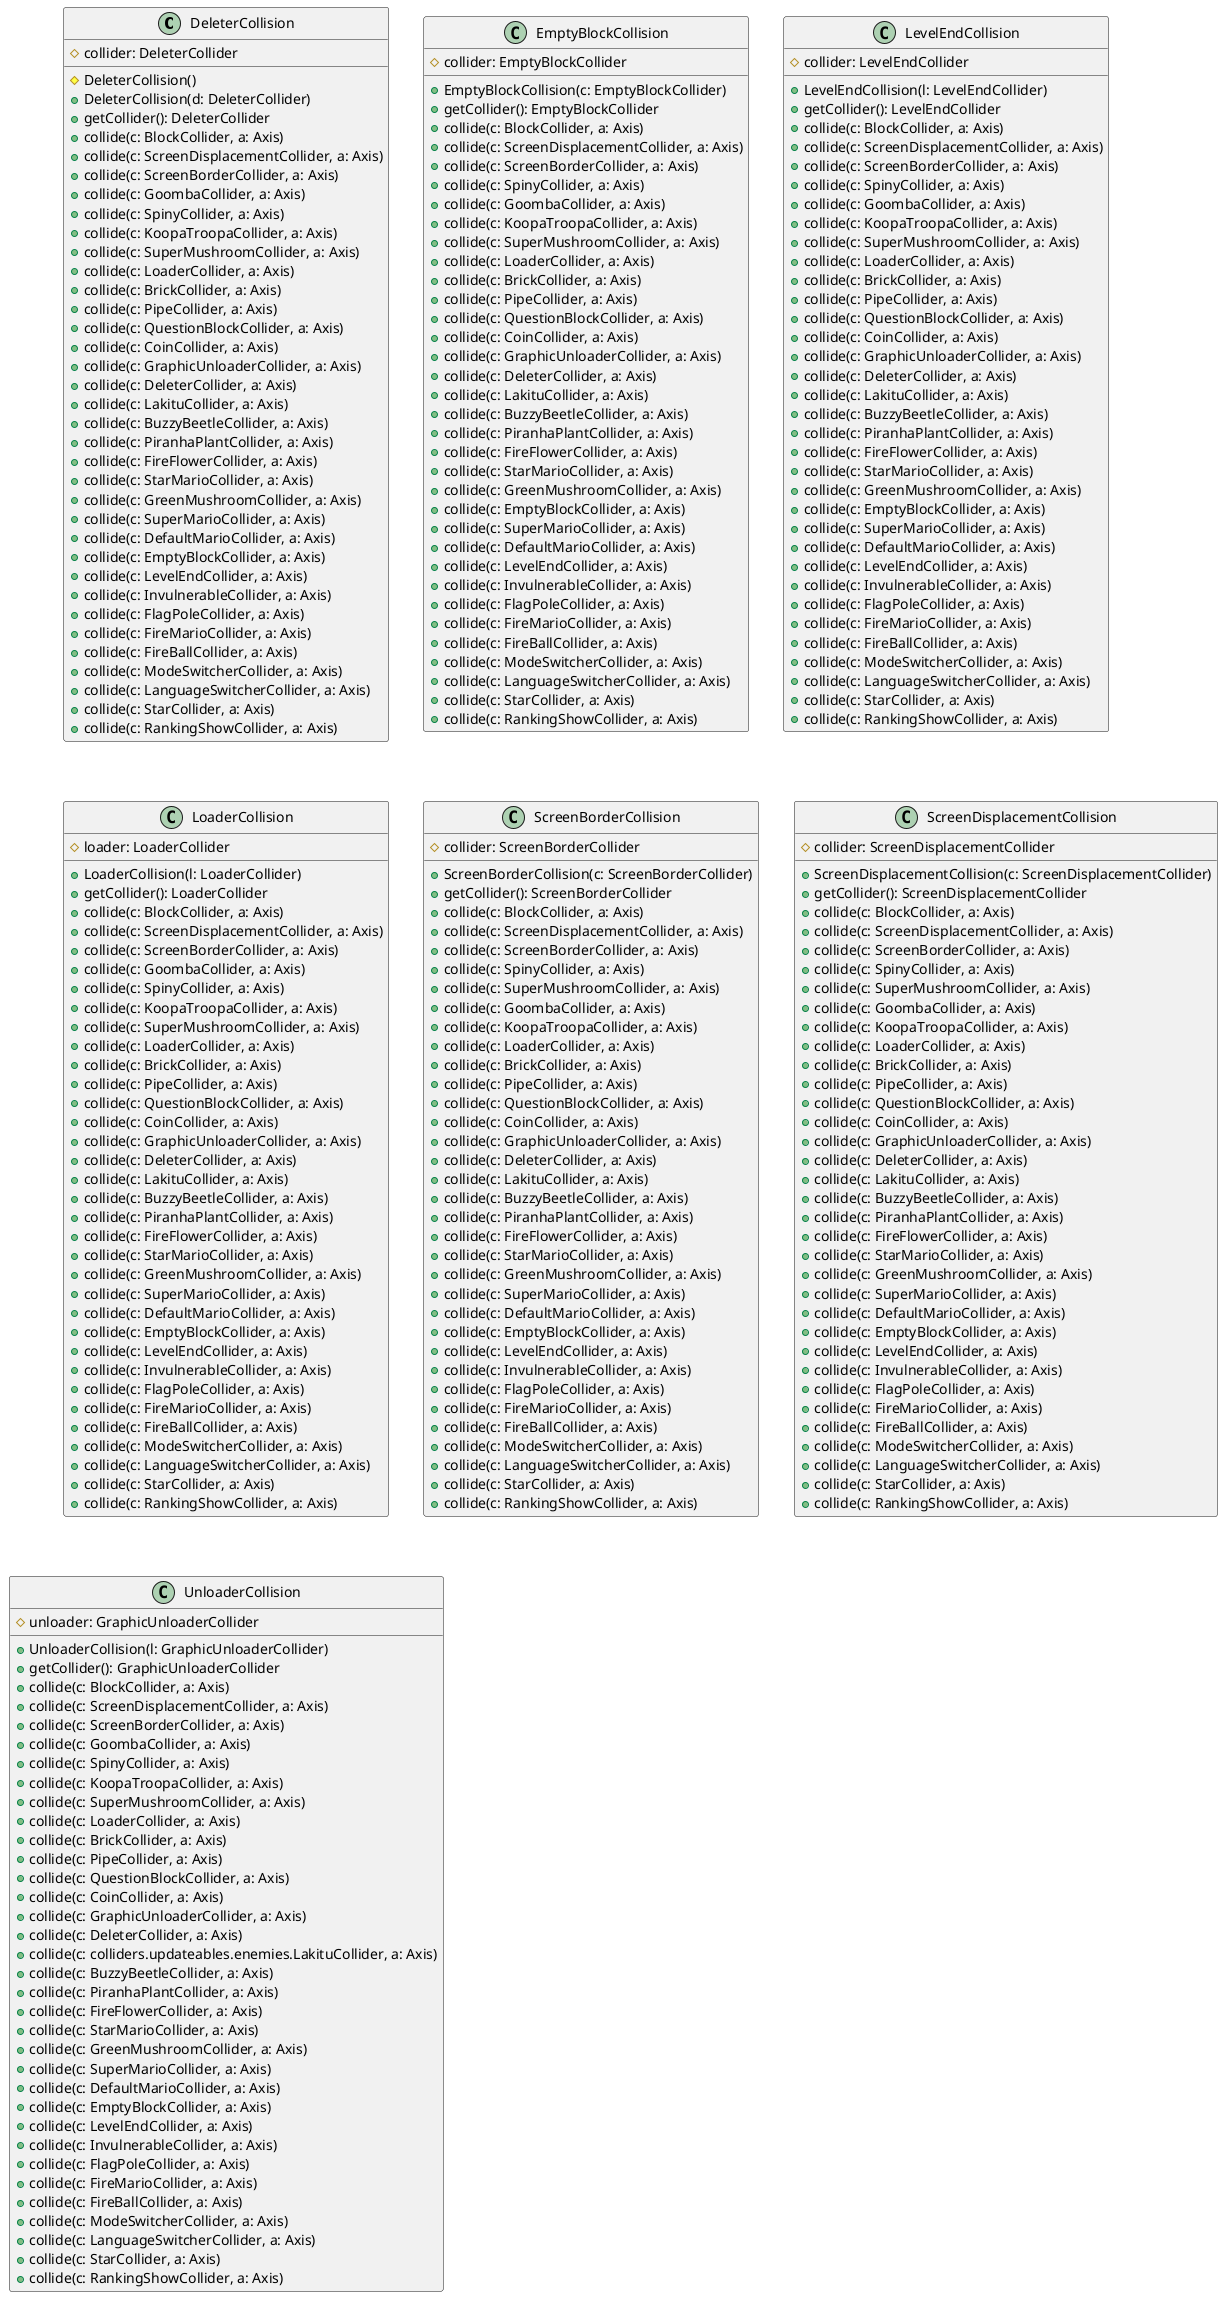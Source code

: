 @startuml
class DeleterCollision {
   #collider: DeleterCollider
   #DeleterCollision()
   +DeleterCollision(d: DeleterCollider)
   +getCollider(): DeleterCollider 
   +collide(c: BlockCollider, a: Axis)
   +collide(c: ScreenDisplacementCollider, a: Axis)
   +collide(c: ScreenBorderCollider, a: Axis)
   +collide(c: GoombaCollider, a: Axis)
   +collide(c: SpinyCollider, a: Axis)
   +collide(c: KoopaTroopaCollider, a: Axis)
   +collide(c: SuperMushroomCollider, a: Axis)
   +collide(c: LoaderCollider, a: Axis)
   +collide(c: BrickCollider, a: Axis)
   +collide(c: PipeCollider, a: Axis)
   +collide(c: QuestionBlockCollider, a: Axis)
   +collide(c: CoinCollider, a: Axis)
   +collide(c: GraphicUnloaderCollider, a: Axis)
   +collide(c: DeleterCollider, a: Axis)
   +collide(c: LakituCollider, a: Axis)
   +collide(c: BuzzyBeetleCollider, a: Axis)
   +collide(c: PiranhaPlantCollider, a: Axis)
   +collide(c: FireFlowerCollider, a: Axis)
   +collide(c: StarMarioCollider, a: Axis)
   +collide(c: GreenMushroomCollider, a: Axis)
   +collide(c: SuperMarioCollider, a: Axis)
   +collide(c: DefaultMarioCollider, a: Axis)
   +collide(c: EmptyBlockCollider, a: Axis)
   +collide(c: LevelEndCollider, a: Axis)
   +collide(c: InvulnerableCollider, a: Axis)
   +collide(c: FlagPoleCollider, a: Axis)
   +collide(c: FireMarioCollider, a: Axis)
   +collide(c: FireBallCollider, a: Axis)
   +collide(c: ModeSwitcherCollider, a: Axis)
   +collide(c: LanguageSwitcherCollider, a: Axis)
   +collide(c: StarCollider, a: Axis)
   +collide(c: RankingShowCollider, a: Axis)
}

class EmptyBlockCollision {
   #collider: EmptyBlockCollider
   +EmptyBlockCollision(c: EmptyBlockCollider)
   +getCollider(): EmptyBlockCollider 
   +collide(c: BlockCollider, a: Axis)
   +collide(c: ScreenDisplacementCollider, a: Axis)
   +collide(c: ScreenBorderCollider, a: Axis)
   +collide(c: SpinyCollider, a: Axis)
   +collide(c: GoombaCollider, a: Axis)
   +collide(c: KoopaTroopaCollider, a: Axis)
   +collide(c: SuperMushroomCollider, a: Axis)
   +collide(c: LoaderCollider, a: Axis)
   +collide(c: BrickCollider, a: Axis)
   +collide(c: PipeCollider, a: Axis)
   +collide(c: QuestionBlockCollider, a: Axis)
   +collide(c: CoinCollider, a: Axis)
   +collide(c: GraphicUnloaderCollider, a: Axis)
   +collide(c: DeleterCollider, a: Axis)
   +collide(c: LakituCollider, a: Axis)
   +collide(c: BuzzyBeetleCollider, a: Axis)
   +collide(c: PiranhaPlantCollider, a: Axis)
   +collide(c: FireFlowerCollider, a: Axis)
   +collide(c: StarMarioCollider, a: Axis)
   +collide(c: GreenMushroomCollider, a: Axis)
   +collide(c: EmptyBlockCollider, a: Axis)
   +collide(c: SuperMarioCollider, a: Axis)
   +collide(c: DefaultMarioCollider, a: Axis)
   +collide(c: LevelEndCollider, a: Axis)
   +collide(c: InvulnerableCollider, a: Axis)
   +collide(c: FlagPoleCollider, a: Axis)
   +collide(c: FireMarioCollider, a: Axis)
   +collide(c: FireBallCollider, a: Axis)
   +collide(c: ModeSwitcherCollider, a: Axis)
   +collide(c: LanguageSwitcherCollider, a: Axis)
   +collide(c: StarCollider, a: Axis)
   +collide(c: RankingShowCollider, a: Axis)
}

class LevelEndCollision {
   #collider: LevelEndCollider
   +LevelEndCollision(l: LevelEndCollider)
   +getCollider(): LevelEndCollider 
   +collide(c: BlockCollider, a: Axis)
   +collide(c: ScreenDisplacementCollider, a: Axis)
   +collide(c: ScreenBorderCollider, a: Axis)
   +collide(c: SpinyCollider, a: Axis)
   +collide(c: GoombaCollider, a: Axis)
   +collide(c: KoopaTroopaCollider, a: Axis)
   +collide(c: SuperMushroomCollider, a: Axis)
   +collide(c: LoaderCollider, a: Axis)
   +collide(c: BrickCollider, a: Axis)
   +collide(c: PipeCollider, a: Axis)
   +collide(c: QuestionBlockCollider, a: Axis)
   +collide(c: CoinCollider, a: Axis)
   +collide(c: GraphicUnloaderCollider, a: Axis)
   +collide(c: DeleterCollider, a: Axis)
   +collide(c: LakituCollider, a: Axis)
   +collide(c: BuzzyBeetleCollider, a: Axis)
   +collide(c: PiranhaPlantCollider, a: Axis)
   +collide(c: FireFlowerCollider, a: Axis)
   +collide(c: StarMarioCollider, a: Axis)
   +collide(c: GreenMushroomCollider, a: Axis)
   +collide(c: EmptyBlockCollider, a: Axis)
   +collide(c: SuperMarioCollider, a: Axis)
   +collide(c: DefaultMarioCollider, a: Axis)
   +collide(c: LevelEndCollider, a: Axis)
   +collide(c: InvulnerableCollider, a: Axis)
   +collide(c: FlagPoleCollider, a: Axis)
   +collide(c: FireMarioCollider, a: Axis)
   +collide(c: FireBallCollider, a: Axis)
   +collide(c: ModeSwitcherCollider, a: Axis)
   +collide(c: LanguageSwitcherCollider, a: Axis)
   +collide(c: StarCollider, a: Axis)
   +collide(c: RankingShowCollider, a: Axis)
}

class LoaderCollision {
   #loader: LoaderCollider
   +LoaderCollision(l: LoaderCollider)
   +getCollider(): LoaderCollider 
   +collide(c: BlockCollider, a: Axis)
   +collide(c: ScreenDisplacementCollider, a: Axis)
   +collide(c: ScreenBorderCollider, a: Axis)
   +collide(c: GoombaCollider, a: Axis)
   +collide(c: SpinyCollider, a: Axis)
   +collide(c: KoopaTroopaCollider, a: Axis)
   +collide(c: SuperMushroomCollider, a: Axis)
   +collide(c: LoaderCollider, a: Axis)
   +collide(c: BrickCollider, a: Axis)
   +collide(c: PipeCollider, a: Axis)
   +collide(c: QuestionBlockCollider, a: Axis)
   +collide(c: CoinCollider, a: Axis)
   +collide(c: GraphicUnloaderCollider, a: Axis)
   +collide(c: DeleterCollider, a: Axis)
   +collide(c: LakituCollider, a: Axis)
   +collide(c: BuzzyBeetleCollider, a: Axis)
   +collide(c: PiranhaPlantCollider, a: Axis)
   +collide(c: FireFlowerCollider, a: Axis)
   +collide(c: StarMarioCollider, a: Axis)
   +collide(c: GreenMushroomCollider, a: Axis)
   +collide(c: SuperMarioCollider, a: Axis)
   +collide(c: DefaultMarioCollider, a: Axis)
   +collide(c: EmptyBlockCollider, a: Axis)
   +collide(c: LevelEndCollider, a: Axis)
   +collide(c: InvulnerableCollider, a: Axis)
   +collide(c: FlagPoleCollider, a: Axis)
   +collide(c: FireMarioCollider, a: Axis)
   +collide(c: FireBallCollider, a: Axis)
   +collide(c: ModeSwitcherCollider, a: Axis)
   +collide(c: LanguageSwitcherCollider, a: Axis)
   +collide(c: StarCollider, a: Axis)
   +collide(c: RankingShowCollider, a: Axis)
}

class ScreenBorderCollision {
   #collider: ScreenBorderCollider
   +ScreenBorderCollision(c: ScreenBorderCollider)
   +getCollider(): ScreenBorderCollider 
   +collide(c: BlockCollider, a: Axis)
   +collide(c: ScreenDisplacementCollider, a: Axis)
   +collide(c: ScreenBorderCollider, a: Axis)
   +collide(c: SpinyCollider, a: Axis)
   +collide(c: SuperMushroomCollider, a: Axis)
   +collide(c: GoombaCollider, a: Axis)
   +collide(c: KoopaTroopaCollider, a: Axis)
   +collide(c: LoaderCollider, a: Axis)
   +collide(c: BrickCollider, a: Axis)
   +collide(c: PipeCollider, a: Axis)
   +collide(c: QuestionBlockCollider, a: Axis)
   +collide(c: CoinCollider, a: Axis)
   +collide(c: GraphicUnloaderCollider, a: Axis)
   +collide(c: DeleterCollider, a: Axis)
   +collide(c: LakituCollider, a: Axis)
   +collide(c: BuzzyBeetleCollider, a: Axis)
   +collide(c: PiranhaPlantCollider, a: Axis)
   +collide(c: FireFlowerCollider, a: Axis)
   +collide(c: StarMarioCollider, a: Axis)
   +collide(c: GreenMushroomCollider, a: Axis)
   +collide(c: SuperMarioCollider, a: Axis)
   +collide(c: DefaultMarioCollider, a: Axis)
   +collide(c: EmptyBlockCollider, a: Axis)
   +collide(c: LevelEndCollider, a: Axis)
   +collide(c: InvulnerableCollider, a: Axis)
   +collide(c: FlagPoleCollider, a: Axis)
   +collide(c: FireMarioCollider, a: Axis)
   +collide(c: FireBallCollider, a: Axis)
   +collide(c: ModeSwitcherCollider, a: Axis)
   +collide(c: LanguageSwitcherCollider, a: Axis)
   +collide(c: StarCollider, a: Axis)
   +collide(c: RankingShowCollider, a: Axis)
}

class ScreenDisplacementCollision {
   #collider: ScreenDisplacementCollider
   +ScreenDisplacementCollision(c: ScreenDisplacementCollider)
   +getCollider(): ScreenDisplacementCollider 
   +collide(c: BlockCollider, a: Axis)
   +collide(c: ScreenDisplacementCollider, a: Axis)
   +collide(c: ScreenBorderCollider, a: Axis)
   +collide(c: SpinyCollider, a: Axis)
   +collide(c: SuperMushroomCollider, a: Axis)
   +collide(c: GoombaCollider, a: Axis)
   +collide(c: KoopaTroopaCollider, a: Axis)
   +collide(c: LoaderCollider, a: Axis)
   +collide(c: BrickCollider, a: Axis)
   +collide(c: PipeCollider, a: Axis)
   +collide(c: QuestionBlockCollider, a: Axis)
   +collide(c: CoinCollider, a: Axis)
   +collide(c: GraphicUnloaderCollider, a: Axis)
   +collide(c: DeleterCollider, a: Axis)
   +collide(c: LakituCollider, a: Axis)
   +collide(c: BuzzyBeetleCollider, a: Axis)
   +collide(c: PiranhaPlantCollider, a: Axis)
   +collide(c: FireFlowerCollider, a: Axis)
   +collide(c: StarMarioCollider, a: Axis)
   +collide(c: GreenMushroomCollider, a: Axis)
   +collide(c: SuperMarioCollider, a: Axis)
   +collide(c: DefaultMarioCollider, a: Axis)
   +collide(c: EmptyBlockCollider, a: Axis)
   +collide(c: LevelEndCollider, a: Axis)
   +collide(c: InvulnerableCollider, a: Axis)
   +collide(c: FlagPoleCollider, a: Axis)
   +collide(c: FireMarioCollider, a: Axis)
   +collide(c: FireBallCollider, a: Axis)
   +collide(c: ModeSwitcherCollider, a: Axis)
   +collide(c: LanguageSwitcherCollider, a: Axis)
   +collide(c: StarCollider, a: Axis)
   +collide(c: RankingShowCollider, a: Axis)
}

class UnloaderCollision {
   #unloader: GraphicUnloaderCollider
   +UnloaderCollision(l: GraphicUnloaderCollider)
   +getCollider(): GraphicUnloaderCollider 
   +collide(c: BlockCollider, a: Axis)
   +collide(c: ScreenDisplacementCollider, a: Axis)
   +collide(c: ScreenBorderCollider, a: Axis)
   +collide(c: GoombaCollider, a: Axis)
   +collide(c: SpinyCollider, a: Axis)
   +collide(c: KoopaTroopaCollider, a: Axis)
   +collide(c: SuperMushroomCollider, a: Axis)
   +collide(c: LoaderCollider, a: Axis)
   +collide(c: BrickCollider, a: Axis)
   +collide(c: PipeCollider, a: Axis)
   +collide(c: QuestionBlockCollider, a: Axis)
   +collide(c: CoinCollider, a: Axis)
   +collide(c: GraphicUnloaderCollider, a: Axis)
   +collide(c: DeleterCollider, a: Axis)
   +collide(c: colliders.updateables.enemies.LakituCollider, a: Axis)
   +collide(c: BuzzyBeetleCollider, a: Axis)
   +collide(c: PiranhaPlantCollider, a: Axis)
   +collide(c: FireFlowerCollider, a: Axis)
   +collide(c: StarMarioCollider, a: Axis)
   +collide(c: GreenMushroomCollider, a: Axis)
   +collide(c: SuperMarioCollider, a: Axis)
   +collide(c: DefaultMarioCollider, a: Axis)
   +collide(c: EmptyBlockCollider, a: Axis)
   +collide(c: LevelEndCollider, a: Axis)
   +collide(c: InvulnerableCollider, a: Axis)
   +collide(c: FlagPoleCollider, a: Axis)
   +collide(c: FireMarioCollider, a: Axis)
   +collide(c: FireBallCollider, a: Axis)
   +collide(c: ModeSwitcherCollider, a: Axis)
   +collide(c: LanguageSwitcherCollider, a: Axis)
   +collide(c: StarCollider, a: Axis)
   +collide(c: RankingShowCollider, a: Axis)
}

@enduml
